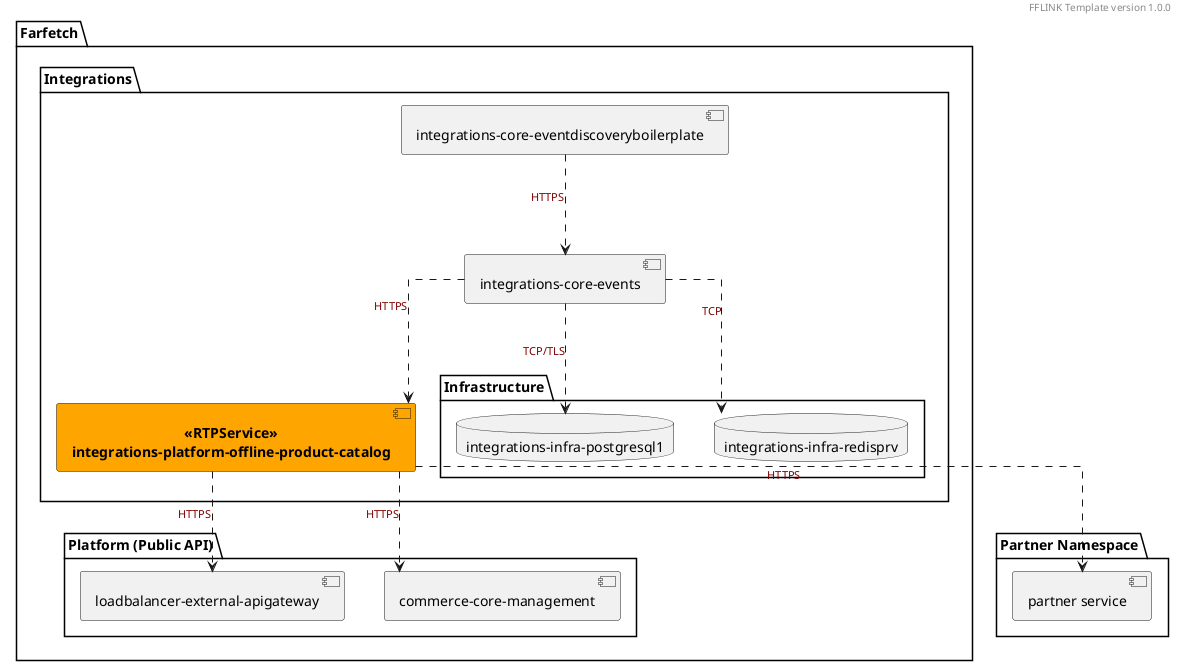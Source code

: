 @startuml

'Remove the background'
'skinparam BackgroundColor transparent

skinparam style strictuml
skinparam defaultFontName Helvetica

'Parameters to be used in Activity diagrams'
skinparam ResponseMessageBelowArrow true
skinparam SequenceGroupBodyBackgroundColor #FFFFFF90
skinparam autonumber "<B>[00]"

'Margins and paddings'
skinparam nodesep 40
skinparam ranksep 100

'Lines'
skinparam linetype ortho

'Component'
skinparam component {
  ArrowMessageAlignment center
  ArrowFontSize 11
  ArrowFontColor Maroon

  BackgroundColor<<RTPService>> Orange
  FontStyle<<RTPService>> bold
}


'Orientation'
top to bottom direction


package partnerComponent as "Partner Namespace"{

    component partnerService as "partner service"

}

package farfetchComponent as "Farfetch"{

    package integrationsComponent as "Integrations"{

        component events as "integrations-core-events"
        url of events is [[https://gitlab.fftech.info/infrastructure/blueprints/blob/master/blueprints/integrations/core/events.yaml{{integrations-core-events}}]]

        component eventdiscoveryboilerplate as "integrations-core-eventdiscoveryboilerplate"
        url of events is [[https://gitlab.fftech.info/infrastructure/blueprints/blob/master/blueprints/integrations/core/eventdiscoveryboilerplate.yaml{{integrations-core-eventdiscoveryboilerplate}}]]

        'Please add your service accordingly in here'
        component serviceImplemented as "integrations-platform-offline-product-catalog" <<RTPService>>


        package "Infrastructure"{
            database redis as "integrations-infra-redisprv"
            url of redis is [[https://gitlab.fftech.info/infrastructure/blueprints/blob/master/blueprints/integrations/infra/redisprv.yaml{{integrations-infra-redisprv}}]]
            database postgresql as "integrations-infra-postgresql1"
            url of redis is [[https://gitlab.fftech.info/infrastructure/blueprints/blob/master/blueprints/integrations/infra/postgresql1.yaml{{integrations-infra-postgresql1}}]]
            database zookeeper as "integrations-shared-zookeeperfflink"
            url of redis is [[https://gitlab.fftech.info/infrastructure/blueprints/blob/master/blueprints/integrations/infra/postgresql1.yaml{{integrations-infra-postgresql1}}]]
        }

    }

    package "Platform (Public API)"{
        component authbo as "auth-auth-authbo"
        component auth as "auth-auth-auth"
        component management as "commerce-core-management"
        component commerce as "commerce-core-api"
        component pricing as "commerce-pricing-api"
        component kong as "loadbalancer-external-apigateway"
        component documents as "commerce-documents-persistence"
    }

    package "Farfetch Corporate"{
        cloud sftp as "Farfetch SFTP"
    }

}


/'This linkage below is just a example on how we could reach one goal'/


events ..> redis : TCP
events ..> postgresql : TCP/TLS
eventdiscoveryboilerplate ..> events : HTTPS

events ..> serviceImplemented : HTTPS

serviceImplemented ..> kong : HTTPS
serviceImplemented ..> management : HTTPS
serviceImplemented ..> partnerService : HTTPS



'This line is to remove all the items that aren't linked'
remove @unlinked

'Please don't remove this, it will help us keep track of the template used for documentation
right header FFLINK Template version 1.0.0
@enduml